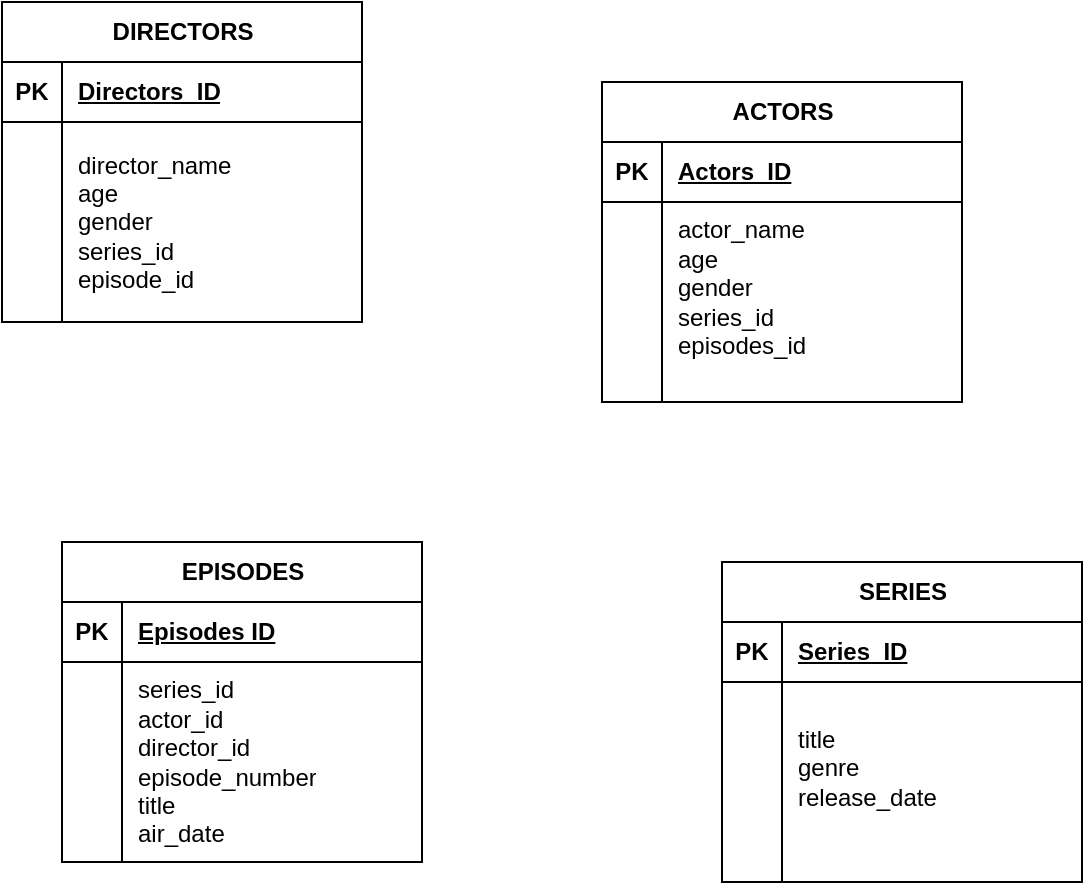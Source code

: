 <mxfile version="23.1.5" type="device">
  <diagram name="Page-1" id="djTW3dGl9Y1FJdjvvQ4j">
    <mxGraphModel dx="782" dy="556" grid="1" gridSize="10" guides="1" tooltips="1" connect="1" arrows="1" fold="1" page="1" pageScale="1" pageWidth="1200" pageHeight="1920" math="0" shadow="0">
      <root>
        <mxCell id="0" />
        <mxCell id="1" parent="0" />
        <mxCell id="r173FyxBLSXH50u7K_cS-1" value="DIRECTORS" style="shape=table;startSize=30;container=1;collapsible=1;childLayout=tableLayout;fixedRows=1;rowLines=0;fontStyle=1;align=center;resizeLast=1;html=1;" parent="1" vertex="1">
          <mxGeometry x="150" y="140" width="180" height="160" as="geometry" />
        </mxCell>
        <mxCell id="r173FyxBLSXH50u7K_cS-2" value="" style="shape=tableRow;horizontal=0;startSize=0;swimlaneHead=0;swimlaneBody=0;fillColor=none;collapsible=0;dropTarget=0;points=[[0,0.5],[1,0.5]];portConstraint=eastwest;top=0;left=0;right=0;bottom=1;" parent="r173FyxBLSXH50u7K_cS-1" vertex="1">
          <mxGeometry y="30" width="180" height="30" as="geometry" />
        </mxCell>
        <mxCell id="r173FyxBLSXH50u7K_cS-3" value="PK" style="shape=partialRectangle;connectable=0;fillColor=none;top=0;left=0;bottom=0;right=0;fontStyle=1;overflow=hidden;whiteSpace=wrap;html=1;" parent="r173FyxBLSXH50u7K_cS-2" vertex="1">
          <mxGeometry width="30" height="30" as="geometry">
            <mxRectangle width="30" height="30" as="alternateBounds" />
          </mxGeometry>
        </mxCell>
        <mxCell id="r173FyxBLSXH50u7K_cS-4" value="Directors_ID" style="shape=partialRectangle;connectable=0;fillColor=none;top=0;left=0;bottom=0;right=0;align=left;spacingLeft=6;fontStyle=5;overflow=hidden;whiteSpace=wrap;html=1;" parent="r173FyxBLSXH50u7K_cS-2" vertex="1">
          <mxGeometry x="30" width="150" height="30" as="geometry">
            <mxRectangle width="150" height="30" as="alternateBounds" />
          </mxGeometry>
        </mxCell>
        <mxCell id="r173FyxBLSXH50u7K_cS-5" value="" style="shape=tableRow;horizontal=0;startSize=0;swimlaneHead=0;swimlaneBody=0;fillColor=none;collapsible=0;dropTarget=0;points=[[0,0.5],[1,0.5]];portConstraint=eastwest;top=0;left=0;right=0;bottom=0;" parent="r173FyxBLSXH50u7K_cS-1" vertex="1">
          <mxGeometry y="60" width="180" height="100" as="geometry" />
        </mxCell>
        <mxCell id="r173FyxBLSXH50u7K_cS-6" value="" style="shape=partialRectangle;connectable=0;fillColor=none;top=0;left=0;bottom=0;right=0;editable=1;overflow=hidden;whiteSpace=wrap;html=1;" parent="r173FyxBLSXH50u7K_cS-5" vertex="1">
          <mxGeometry width="30" height="100" as="geometry">
            <mxRectangle width="30" height="100" as="alternateBounds" />
          </mxGeometry>
        </mxCell>
        <mxCell id="r173FyxBLSXH50u7K_cS-7" value="director_name&lt;br&gt;age&lt;br&gt;gender&lt;br&gt;series_id&lt;br&gt;episode_id" style="shape=partialRectangle;connectable=0;fillColor=none;top=0;left=0;bottom=0;right=0;align=left;spacingLeft=6;overflow=hidden;whiteSpace=wrap;html=1;" parent="r173FyxBLSXH50u7K_cS-5" vertex="1">
          <mxGeometry x="30" width="150" height="100" as="geometry">
            <mxRectangle width="150" height="100" as="alternateBounds" />
          </mxGeometry>
        </mxCell>
        <mxCell id="r173FyxBLSXH50u7K_cS-8" value="EPISODES" style="shape=table;startSize=30;container=1;collapsible=1;childLayout=tableLayout;fixedRows=1;rowLines=0;fontStyle=1;align=center;resizeLast=1;html=1;" parent="1" vertex="1">
          <mxGeometry x="180" y="410" width="180" height="160" as="geometry" />
        </mxCell>
        <mxCell id="r173FyxBLSXH50u7K_cS-9" value="" style="shape=tableRow;horizontal=0;startSize=0;swimlaneHead=0;swimlaneBody=0;fillColor=none;collapsible=0;dropTarget=0;points=[[0,0.5],[1,0.5]];portConstraint=eastwest;top=0;left=0;right=0;bottom=1;" parent="r173FyxBLSXH50u7K_cS-8" vertex="1">
          <mxGeometry y="30" width="180" height="30" as="geometry" />
        </mxCell>
        <mxCell id="r173FyxBLSXH50u7K_cS-10" value="PK" style="shape=partialRectangle;connectable=0;fillColor=none;top=0;left=0;bottom=0;right=0;fontStyle=1;overflow=hidden;whiteSpace=wrap;html=1;" parent="r173FyxBLSXH50u7K_cS-9" vertex="1">
          <mxGeometry width="30" height="30" as="geometry">
            <mxRectangle width="30" height="30" as="alternateBounds" />
          </mxGeometry>
        </mxCell>
        <mxCell id="r173FyxBLSXH50u7K_cS-11" value="Episodes ID" style="shape=partialRectangle;connectable=0;fillColor=none;top=0;left=0;bottom=0;right=0;align=left;spacingLeft=6;fontStyle=5;overflow=hidden;whiteSpace=wrap;html=1;" parent="r173FyxBLSXH50u7K_cS-9" vertex="1">
          <mxGeometry x="30" width="150" height="30" as="geometry">
            <mxRectangle width="150" height="30" as="alternateBounds" />
          </mxGeometry>
        </mxCell>
        <mxCell id="r173FyxBLSXH50u7K_cS-12" value="" style="shape=tableRow;horizontal=0;startSize=0;swimlaneHead=0;swimlaneBody=0;fillColor=none;collapsible=0;dropTarget=0;points=[[0,0.5],[1,0.5]];portConstraint=eastwest;top=0;left=0;right=0;bottom=0;" parent="r173FyxBLSXH50u7K_cS-8" vertex="1">
          <mxGeometry y="60" width="180" height="100" as="geometry" />
        </mxCell>
        <mxCell id="r173FyxBLSXH50u7K_cS-13" value="" style="shape=partialRectangle;connectable=0;fillColor=none;top=0;left=0;bottom=0;right=0;editable=1;overflow=hidden;whiteSpace=wrap;html=1;" parent="r173FyxBLSXH50u7K_cS-12" vertex="1">
          <mxGeometry width="30" height="100" as="geometry">
            <mxRectangle width="30" height="100" as="alternateBounds" />
          </mxGeometry>
        </mxCell>
        <mxCell id="r173FyxBLSXH50u7K_cS-14" value="series_id&lt;br&gt;actor_id&lt;br&gt;director_id&lt;br&gt;episode_number&lt;br&gt;title&lt;br&gt;air_date" style="shape=partialRectangle;connectable=0;fillColor=none;top=0;left=0;bottom=0;right=0;align=left;spacingLeft=6;overflow=hidden;whiteSpace=wrap;html=1;" parent="r173FyxBLSXH50u7K_cS-12" vertex="1">
          <mxGeometry x="30" width="150" height="100" as="geometry">
            <mxRectangle width="150" height="100" as="alternateBounds" />
          </mxGeometry>
        </mxCell>
        <mxCell id="r173FyxBLSXH50u7K_cS-15" value="ACTORS" style="shape=table;startSize=30;container=1;collapsible=1;childLayout=tableLayout;fixedRows=1;rowLines=0;fontStyle=1;align=center;resizeLast=1;html=1;" parent="1" vertex="1">
          <mxGeometry x="450" y="180" width="180" height="160" as="geometry" />
        </mxCell>
        <mxCell id="r173FyxBLSXH50u7K_cS-16" value="" style="shape=tableRow;horizontal=0;startSize=0;swimlaneHead=0;swimlaneBody=0;fillColor=none;collapsible=0;dropTarget=0;points=[[0,0.5],[1,0.5]];portConstraint=eastwest;top=0;left=0;right=0;bottom=1;" parent="r173FyxBLSXH50u7K_cS-15" vertex="1">
          <mxGeometry y="30" width="180" height="30" as="geometry" />
        </mxCell>
        <mxCell id="r173FyxBLSXH50u7K_cS-17" value="PK" style="shape=partialRectangle;connectable=0;fillColor=none;top=0;left=0;bottom=0;right=0;fontStyle=1;overflow=hidden;whiteSpace=wrap;html=1;" parent="r173FyxBLSXH50u7K_cS-16" vertex="1">
          <mxGeometry width="30" height="30" as="geometry">
            <mxRectangle width="30" height="30" as="alternateBounds" />
          </mxGeometry>
        </mxCell>
        <mxCell id="r173FyxBLSXH50u7K_cS-18" value="Actors_ID" style="shape=partialRectangle;connectable=0;fillColor=none;top=0;left=0;bottom=0;right=0;align=left;spacingLeft=6;fontStyle=5;overflow=hidden;whiteSpace=wrap;html=1;" parent="r173FyxBLSXH50u7K_cS-16" vertex="1">
          <mxGeometry x="30" width="150" height="30" as="geometry">
            <mxRectangle width="150" height="30" as="alternateBounds" />
          </mxGeometry>
        </mxCell>
        <mxCell id="r173FyxBLSXH50u7K_cS-19" value="" style="shape=tableRow;horizontal=0;startSize=0;swimlaneHead=0;swimlaneBody=0;fillColor=none;collapsible=0;dropTarget=0;points=[[0,0.5],[1,0.5]];portConstraint=eastwest;top=0;left=0;right=0;bottom=0;" parent="r173FyxBLSXH50u7K_cS-15" vertex="1">
          <mxGeometry y="60" width="180" height="100" as="geometry" />
        </mxCell>
        <mxCell id="r173FyxBLSXH50u7K_cS-20" value="" style="shape=partialRectangle;connectable=0;fillColor=none;top=0;left=0;bottom=0;right=0;editable=1;overflow=hidden;whiteSpace=wrap;html=1;" parent="r173FyxBLSXH50u7K_cS-19" vertex="1">
          <mxGeometry width="30" height="100" as="geometry">
            <mxRectangle width="30" height="100" as="alternateBounds" />
          </mxGeometry>
        </mxCell>
        <mxCell id="r173FyxBLSXH50u7K_cS-21" value="actor_name&lt;br&gt;age&lt;br&gt;gender&lt;br&gt;series_id&lt;br&gt;episodes_id&lt;div&gt;&lt;br/&gt;&lt;/div&gt;" style="shape=partialRectangle;connectable=0;fillColor=none;top=0;left=0;bottom=0;right=0;align=left;spacingLeft=6;overflow=hidden;whiteSpace=wrap;html=1;" parent="r173FyxBLSXH50u7K_cS-19" vertex="1">
          <mxGeometry x="30" width="150" height="100" as="geometry">
            <mxRectangle width="150" height="100" as="alternateBounds" />
          </mxGeometry>
        </mxCell>
        <mxCell id="r173FyxBLSXH50u7K_cS-22" value="SERIES" style="shape=table;startSize=30;container=1;collapsible=1;childLayout=tableLayout;fixedRows=1;rowLines=0;fontStyle=1;align=center;resizeLast=1;html=1;" parent="1" vertex="1">
          <mxGeometry x="510" y="420" width="180" height="160" as="geometry" />
        </mxCell>
        <mxCell id="r173FyxBLSXH50u7K_cS-23" value="" style="shape=tableRow;horizontal=0;startSize=0;swimlaneHead=0;swimlaneBody=0;fillColor=none;collapsible=0;dropTarget=0;points=[[0,0.5],[1,0.5]];portConstraint=eastwest;top=0;left=0;right=0;bottom=1;" parent="r173FyxBLSXH50u7K_cS-22" vertex="1">
          <mxGeometry y="30" width="180" height="30" as="geometry" />
        </mxCell>
        <mxCell id="r173FyxBLSXH50u7K_cS-24" value="PK" style="shape=partialRectangle;connectable=0;fillColor=none;top=0;left=0;bottom=0;right=0;fontStyle=1;overflow=hidden;whiteSpace=wrap;html=1;" parent="r173FyxBLSXH50u7K_cS-23" vertex="1">
          <mxGeometry width="30" height="30" as="geometry">
            <mxRectangle width="30" height="30" as="alternateBounds" />
          </mxGeometry>
        </mxCell>
        <mxCell id="r173FyxBLSXH50u7K_cS-25" value="Series_ID" style="shape=partialRectangle;connectable=0;fillColor=none;top=0;left=0;bottom=0;right=0;align=left;spacingLeft=6;fontStyle=5;overflow=hidden;whiteSpace=wrap;html=1;" parent="r173FyxBLSXH50u7K_cS-23" vertex="1">
          <mxGeometry x="30" width="150" height="30" as="geometry">
            <mxRectangle width="150" height="30" as="alternateBounds" />
          </mxGeometry>
        </mxCell>
        <mxCell id="r173FyxBLSXH50u7K_cS-26" value="" style="shape=tableRow;horizontal=0;startSize=0;swimlaneHead=0;swimlaneBody=0;fillColor=none;collapsible=0;dropTarget=0;points=[[0,0.5],[1,0.5]];portConstraint=eastwest;top=0;left=0;right=0;bottom=0;" parent="r173FyxBLSXH50u7K_cS-22" vertex="1">
          <mxGeometry y="60" width="180" height="100" as="geometry" />
        </mxCell>
        <mxCell id="r173FyxBLSXH50u7K_cS-27" value="" style="shape=partialRectangle;connectable=0;fillColor=none;top=0;left=0;bottom=0;right=0;editable=1;overflow=hidden;whiteSpace=wrap;html=1;" parent="r173FyxBLSXH50u7K_cS-26" vertex="1">
          <mxGeometry width="30" height="100" as="geometry">
            <mxRectangle width="30" height="100" as="alternateBounds" />
          </mxGeometry>
        </mxCell>
        <mxCell id="r173FyxBLSXH50u7K_cS-28" value="title&lt;br&gt;genre&lt;br&gt;release_date&lt;div&gt;&lt;br/&gt;&lt;/div&gt;" style="shape=partialRectangle;connectable=0;fillColor=none;top=0;left=0;bottom=0;right=0;align=left;spacingLeft=6;overflow=hidden;whiteSpace=wrap;html=1;" parent="r173FyxBLSXH50u7K_cS-26" vertex="1">
          <mxGeometry x="30" width="150" height="100" as="geometry">
            <mxRectangle width="150" height="100" as="alternateBounds" />
          </mxGeometry>
        </mxCell>
      </root>
    </mxGraphModel>
  </diagram>
</mxfile>
